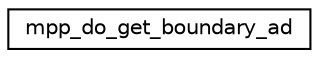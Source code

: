 digraph "Graphical Class Hierarchy"
{
 // INTERACTIVE_SVG=YES
 // LATEX_PDF_SIZE
  edge [fontname="Helvetica",fontsize="10",labelfontname="Helvetica",labelfontsize="10"];
  node [fontname="Helvetica",fontsize="10",shape=record];
  rankdir="LR";
  Node0 [label="mpp_do_get_boundary_ad",height=0.2,width=0.4,color="black", fillcolor="white", style="filled",URL="$interfacempp__domains__mod_1_1mpp__do__get__boundary__ad.html",tooltip=" "];
}
